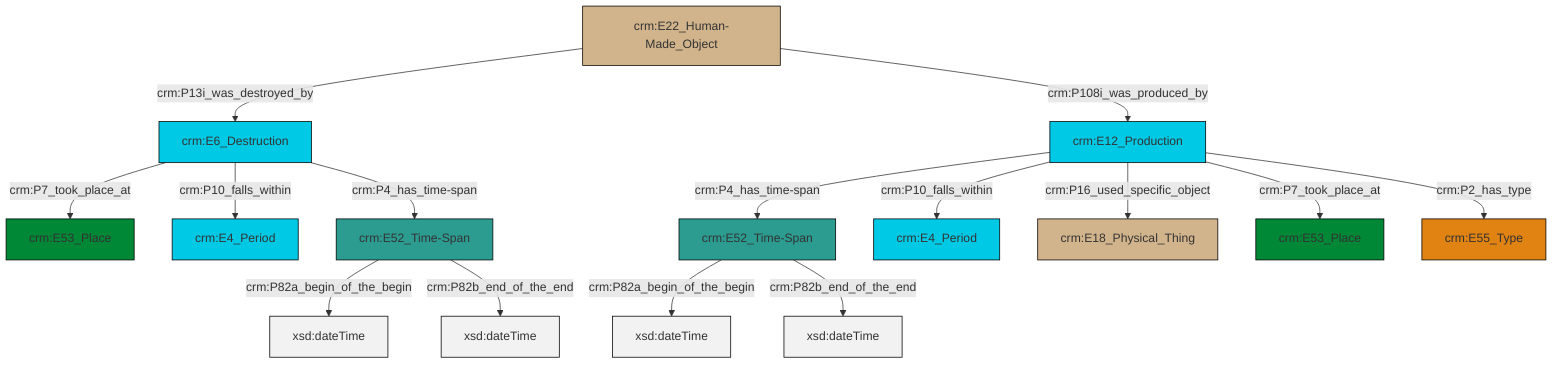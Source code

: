 graph TD
classDef Literal fill:#f2f2f2,stroke:#000000;
classDef CRM_Entity fill:#FFFFFF,stroke:#000000;
classDef Temporal_Entity fill:#00C9E6, stroke:#000000;
classDef Type fill:#E18312, stroke:#000000;
classDef Time-Span fill:#2C9C91, stroke:#000000;
classDef Appellation fill:#FFEB7F, stroke:#000000;
classDef Place fill:#008836, stroke:#000000;
classDef Persistent_Item fill:#B266B2, stroke:#000000;
classDef Conceptual_Object fill:#FFD700, stroke:#000000;
classDef Physical_Thing fill:#D2B48C, stroke:#000000;
classDef Actor fill:#f58aad, stroke:#000000;
classDef PC_Classes fill:#4ce600, stroke:#000000;
classDef Multi fill:#cccccc,stroke:#000000;

0["crm:E52_Time-Span"]:::Time-Span -->|crm:P82a_begin_of_the_begin| 1[xsd:dateTime]:::Literal
3["crm:E12_Production"]:::Temporal_Entity -->|crm:P4_has_time-span| 4["crm:E52_Time-Span"]:::Time-Span
0["crm:E52_Time-Span"]:::Time-Span -->|crm:P82b_end_of_the_end| 6[xsd:dateTime]:::Literal
3["crm:E12_Production"]:::Temporal_Entity -->|crm:P10_falls_within| 7["crm:E4_Period"]:::Temporal_Entity
3["crm:E12_Production"]:::Temporal_Entity -->|crm:P16_used_specific_object| 9["crm:E18_Physical_Thing"]:::Physical_Thing
3["crm:E12_Production"]:::Temporal_Entity -->|crm:P7_took_place_at| 14["crm:E53_Place"]:::Place
15["crm:E22_Human-Made_Object"]:::Physical_Thing -->|crm:P13i_was_destroyed_by| 17["crm:E6_Destruction"]:::Temporal_Entity
3["crm:E12_Production"]:::Temporal_Entity -->|crm:P2_has_type| 10["crm:E55_Type"]:::Type
4["crm:E52_Time-Span"]:::Time-Span -->|crm:P82a_begin_of_the_begin| 18[xsd:dateTime]:::Literal
17["crm:E6_Destruction"]:::Temporal_Entity -->|crm:P7_took_place_at| 19["crm:E53_Place"]:::Place
15["crm:E22_Human-Made_Object"]:::Physical_Thing -->|crm:P108i_was_produced_by| 3["crm:E12_Production"]:::Temporal_Entity
17["crm:E6_Destruction"]:::Temporal_Entity -->|crm:P10_falls_within| 12["crm:E4_Period"]:::Temporal_Entity
4["crm:E52_Time-Span"]:::Time-Span -->|crm:P82b_end_of_the_end| 20[xsd:dateTime]:::Literal
17["crm:E6_Destruction"]:::Temporal_Entity -->|crm:P4_has_time-span| 0["crm:E52_Time-Span"]:::Time-Span